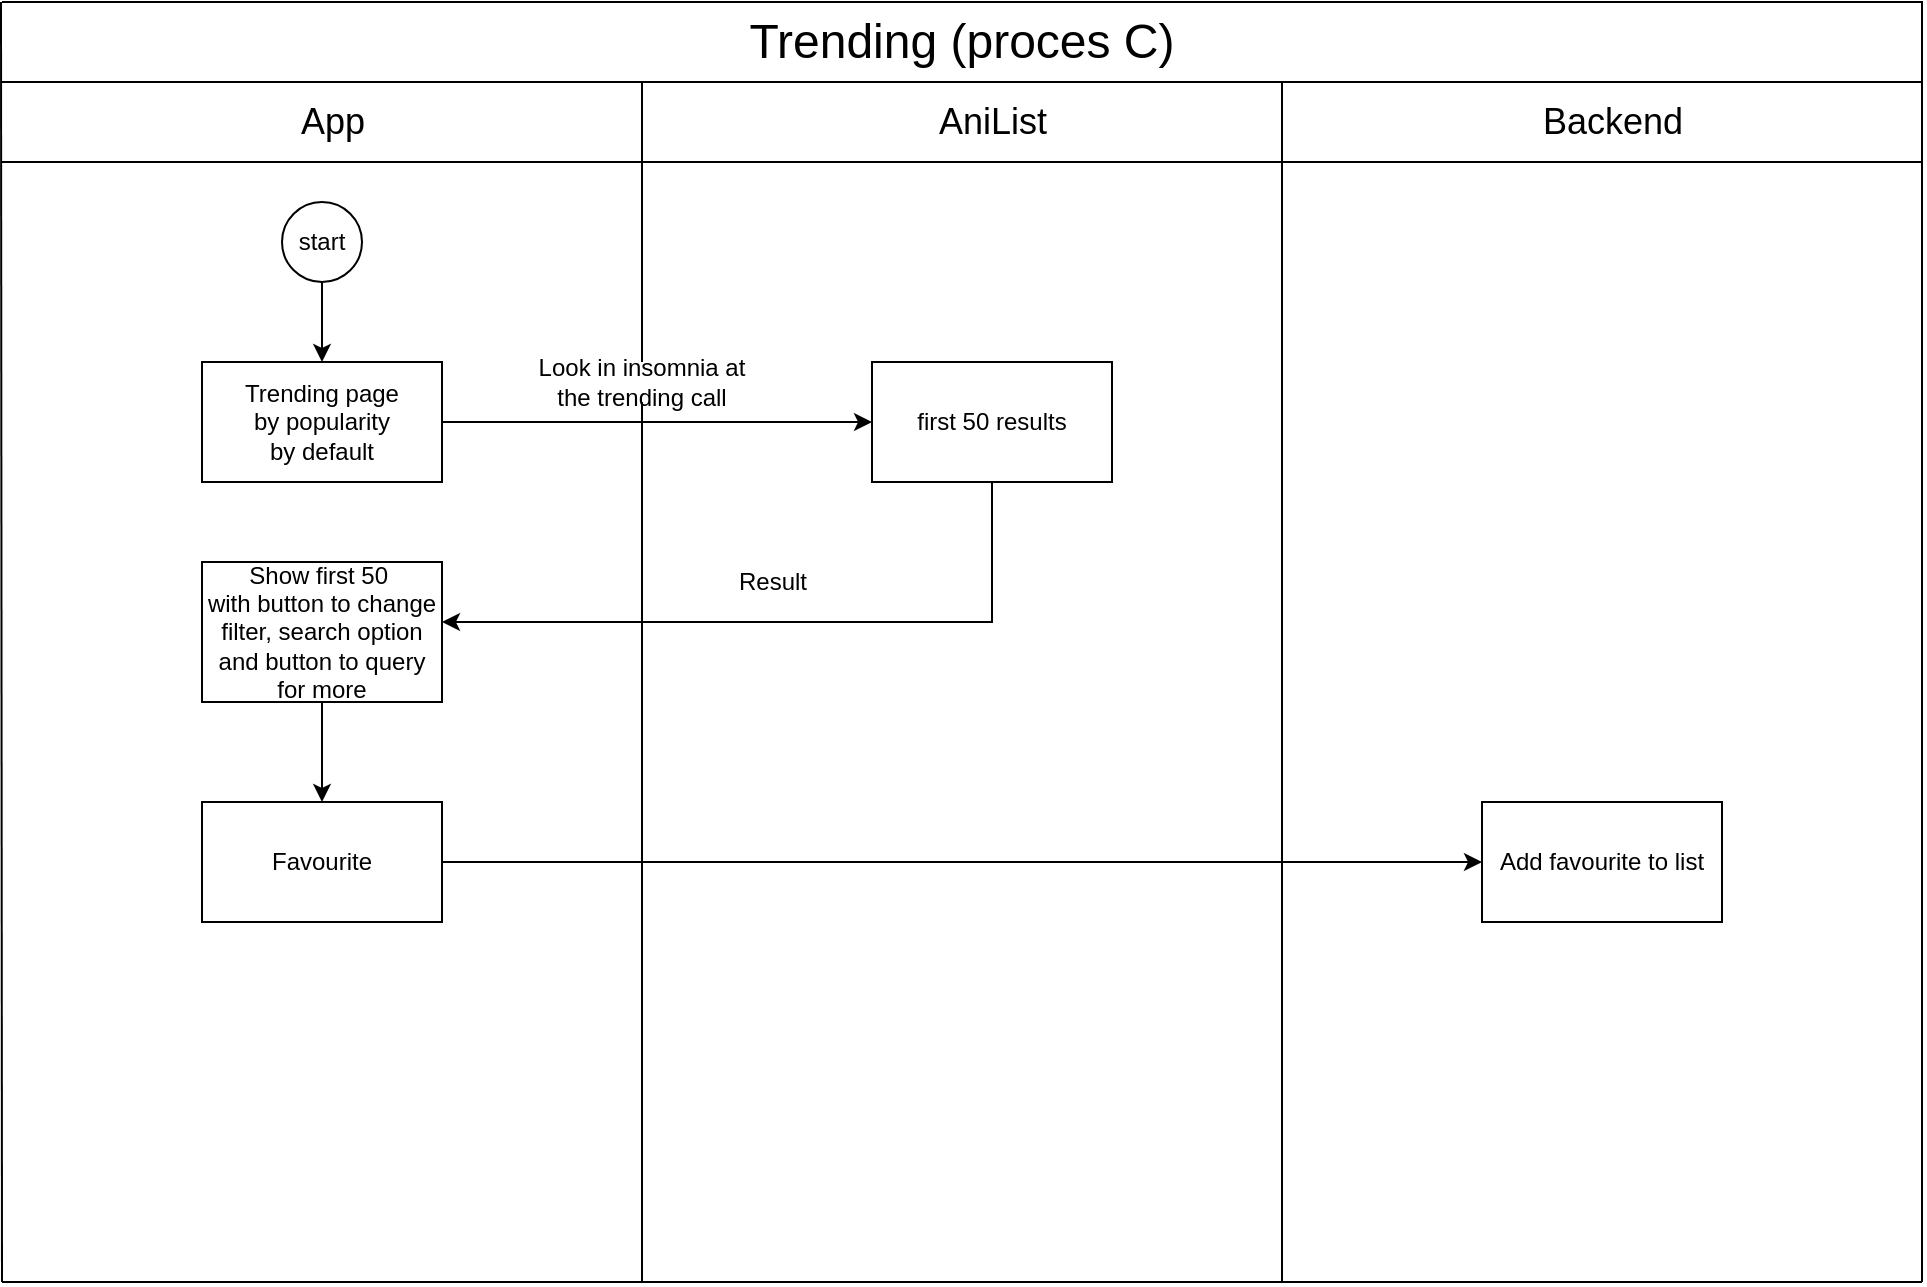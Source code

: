 <mxfile version="13.7.7" type="device"><diagram id="v0Ed7tohOzvEmfULjwWP" name="Page-1"><mxGraphModel dx="2062" dy="1073" grid="1" gridSize="10" guides="1" tooltips="1" connect="1" arrows="1" fold="1" page="1" pageScale="1" pageWidth="827" pageHeight="1169" math="0" shadow="0"><root><mxCell id="0"/><mxCell id="1" parent="0"/><mxCell id="x1NWlPdGHe-1Unt2VoEV-7" value="&lt;font style=&quot;font-size: 24px&quot;&gt;Trending (proces C)&lt;/font&gt;" style="text;html=1;strokeColor=none;fillColor=none;align=center;verticalAlign=middle;whiteSpace=wrap;rounded=0;" vertex="1" parent="1"><mxGeometry x="490" y="140" width="220" height="40" as="geometry"/></mxCell><mxCell id="x1NWlPdGHe-1Unt2VoEV-12" value="" style="endArrow=none;html=1;" edge="1" parent="1"><mxGeometry width="50" height="50" relative="1" as="geometry"><mxPoint x="120" y="780" as="sourcePoint"/><mxPoint x="119.5" y="140" as="targetPoint"/></mxGeometry></mxCell><mxCell id="x1NWlPdGHe-1Unt2VoEV-19" value="" style="edgeStyle=orthogonalEdgeStyle;rounded=0;orthogonalLoop=1;jettySize=auto;html=1;" edge="1" parent="1" source="x1NWlPdGHe-1Unt2VoEV-13"><mxGeometry relative="1" as="geometry"><mxPoint x="280" y="320" as="targetPoint"/></mxGeometry></mxCell><mxCell id="x1NWlPdGHe-1Unt2VoEV-13" value="start" style="ellipse;whiteSpace=wrap;html=1;aspect=fixed;" vertex="1" parent="1"><mxGeometry x="260" y="240" width="40" height="40" as="geometry"/></mxCell><mxCell id="x1NWlPdGHe-1Unt2VoEV-14" value="" style="endArrow=none;html=1;" edge="1" parent="1"><mxGeometry width="50" height="50" relative="1" as="geometry"><mxPoint x="760" y="140" as="sourcePoint"/><mxPoint x="120" y="140" as="targetPoint"/></mxGeometry></mxCell><mxCell id="x1NWlPdGHe-1Unt2VoEV-15" value="" style="endArrow=none;html=1;" edge="1" parent="1"><mxGeometry width="50" height="50" relative="1" as="geometry"><mxPoint x="760" y="780" as="sourcePoint"/><mxPoint x="760" y="180" as="targetPoint"/></mxGeometry></mxCell><mxCell id="x1NWlPdGHe-1Unt2VoEV-16" value="" style="endArrow=none;html=1;" edge="1" parent="1" source="x1NWlPdGHe-1Unt2VoEV-45"><mxGeometry width="50" height="50" relative="1" as="geometry"><mxPoint x="440" y="600" as="sourcePoint"/><mxPoint x="440" y="180" as="targetPoint"/></mxGeometry></mxCell><mxCell id="x1NWlPdGHe-1Unt2VoEV-17" value="" style="endArrow=none;html=1;" edge="1" parent="1"><mxGeometry width="50" height="50" relative="1" as="geometry"><mxPoint x="120" y="180" as="sourcePoint"/><mxPoint x="760" y="180" as="targetPoint"/></mxGeometry></mxCell><mxCell id="x1NWlPdGHe-1Unt2VoEV-20" value="" style="endArrow=none;html=1;" edge="1" parent="1"><mxGeometry width="50" height="50" relative="1" as="geometry"><mxPoint x="120" y="220" as="sourcePoint"/><mxPoint x="760" y="220" as="targetPoint"/></mxGeometry></mxCell><mxCell id="x1NWlPdGHe-1Unt2VoEV-23" value="&lt;span style=&quot;font-size: 18px&quot;&gt;App&lt;/span&gt;" style="text;html=1;align=center;verticalAlign=middle;resizable=0;points=[];autosize=0;rotation=0;" vertex="1" parent="1"><mxGeometry x="260" y="190" width="50" height="20" as="geometry"/></mxCell><mxCell id="x1NWlPdGHe-1Unt2VoEV-24" value="&lt;span style=&quot;font-size: 18px&quot;&gt;Backend&lt;/span&gt;" style="text;html=1;align=center;verticalAlign=middle;resizable=0;points=[];autosize=0;rotation=0;" vertex="1" parent="1"><mxGeometry x="900" y="190" width="50" height="20" as="geometry"/></mxCell><mxCell id="x1NWlPdGHe-1Unt2VoEV-35" value="" style="endArrow=none;html=1;" edge="1" parent="1"><mxGeometry width="50" height="50" relative="1" as="geometry"><mxPoint x="120" y="780" as="sourcePoint"/><mxPoint x="1080" y="780" as="targetPoint"/></mxGeometry></mxCell><mxCell id="x1NWlPdGHe-1Unt2VoEV-36" value="" style="endArrow=none;html=1;" edge="1" parent="1"><mxGeometry width="50" height="50" relative="1" as="geometry"><mxPoint x="760" y="220" as="sourcePoint"/><mxPoint x="1080" y="220" as="targetPoint"/></mxGeometry></mxCell><mxCell id="x1NWlPdGHe-1Unt2VoEV-37" value="" style="endArrow=none;html=1;rounded=0;" edge="1" parent="1"><mxGeometry width="50" height="50" relative="1" as="geometry"><mxPoint x="1080" y="600" as="sourcePoint"/><mxPoint x="1080" y="220" as="targetPoint"/><Array as="points"><mxPoint x="1080" y="780"/><mxPoint x="1080" y="600"/></Array></mxGeometry></mxCell><mxCell id="x1NWlPdGHe-1Unt2VoEV-39" value="" style="endArrow=none;html=1;rounded=0;" edge="1" parent="1"><mxGeometry width="50" height="50" relative="1" as="geometry"><mxPoint x="1080" y="220" as="sourcePoint"/><mxPoint x="760" y="140" as="targetPoint"/><Array as="points"><mxPoint x="1080" y="140"/></Array></mxGeometry></mxCell><mxCell id="x1NWlPdGHe-1Unt2VoEV-40" value="" style="endArrow=none;html=1;" edge="1" parent="1"><mxGeometry width="50" height="50" relative="1" as="geometry"><mxPoint x="760" y="180" as="sourcePoint"/><mxPoint x="1080" y="180" as="targetPoint"/></mxGeometry></mxCell><mxCell id="x1NWlPdGHe-1Unt2VoEV-41" value="&lt;font style=&quot;font-size: 18px&quot;&gt;AniList&lt;/font&gt;" style="text;html=1;align=center;verticalAlign=middle;resizable=0;points=[];autosize=1;" vertex="1" parent="1"><mxGeometry x="580" y="190" width="70" height="20" as="geometry"/></mxCell><mxCell id="x1NWlPdGHe-1Unt2VoEV-44" value="" style="edgeStyle=orthogonalEdgeStyle;rounded=0;orthogonalLoop=1;jettySize=auto;html=1;" edge="1" parent="1" source="x1NWlPdGHe-1Unt2VoEV-42" target="x1NWlPdGHe-1Unt2VoEV-43"><mxGeometry relative="1" as="geometry"/></mxCell><mxCell id="x1NWlPdGHe-1Unt2VoEV-42" value="Trending page&lt;br&gt;by popularity&lt;br&gt;by default" style="rounded=0;whiteSpace=wrap;html=1;" vertex="1" parent="1"><mxGeometry x="220" y="320" width="120" height="60" as="geometry"/></mxCell><mxCell id="x1NWlPdGHe-1Unt2VoEV-48" value="" style="edgeStyle=orthogonalEdgeStyle;rounded=0;orthogonalLoop=1;jettySize=auto;html=1;" edge="1" parent="1" source="x1NWlPdGHe-1Unt2VoEV-43" target="x1NWlPdGHe-1Unt2VoEV-47"><mxGeometry relative="1" as="geometry"><Array as="points"><mxPoint x="615" y="450"/></Array></mxGeometry></mxCell><mxCell id="x1NWlPdGHe-1Unt2VoEV-43" value="first 50 results" style="whiteSpace=wrap;html=1;rounded=0;" vertex="1" parent="1"><mxGeometry x="555" y="320" width="120" height="60" as="geometry"/></mxCell><mxCell id="x1NWlPdGHe-1Unt2VoEV-45" value="Look in insomnia at the trending call" style="text;html=1;strokeColor=none;fillColor=none;align=center;verticalAlign=middle;whiteSpace=wrap;rounded=0;" vertex="1" parent="1"><mxGeometry x="380" y="320" width="120" height="20" as="geometry"/></mxCell><mxCell id="x1NWlPdGHe-1Unt2VoEV-46" value="" style="endArrow=none;html=1;" edge="1" parent="1" target="x1NWlPdGHe-1Unt2VoEV-45"><mxGeometry width="50" height="50" relative="1" as="geometry"><mxPoint x="440" y="780" as="sourcePoint"/><mxPoint x="440" y="180" as="targetPoint"/></mxGeometry></mxCell><mxCell id="x1NWlPdGHe-1Unt2VoEV-51" value="" style="edgeStyle=orthogonalEdgeStyle;rounded=0;orthogonalLoop=1;jettySize=auto;html=1;" edge="1" parent="1" source="x1NWlPdGHe-1Unt2VoEV-47" target="x1NWlPdGHe-1Unt2VoEV-50"><mxGeometry relative="1" as="geometry"/></mxCell><mxCell id="x1NWlPdGHe-1Unt2VoEV-47" value="Show first 50&amp;nbsp;&lt;br&gt;with button to change filter, search option and button to query for more" style="whiteSpace=wrap;html=1;rounded=0;" vertex="1" parent="1"><mxGeometry x="220" y="420" width="120" height="70" as="geometry"/></mxCell><mxCell id="x1NWlPdGHe-1Unt2VoEV-49" value="Result" style="text;html=1;align=center;verticalAlign=middle;resizable=0;points=[];autosize=1;" vertex="1" parent="1"><mxGeometry x="480" y="420" width="50" height="20" as="geometry"/></mxCell><mxCell id="x1NWlPdGHe-1Unt2VoEV-53" value="" style="edgeStyle=orthogonalEdgeStyle;rounded=0;orthogonalLoop=1;jettySize=auto;html=1;" edge="1" parent="1" source="x1NWlPdGHe-1Unt2VoEV-50" target="x1NWlPdGHe-1Unt2VoEV-52"><mxGeometry relative="1" as="geometry"/></mxCell><mxCell id="x1NWlPdGHe-1Unt2VoEV-50" value="Favourite" style="whiteSpace=wrap;html=1;rounded=0;" vertex="1" parent="1"><mxGeometry x="220" y="540" width="120" height="60" as="geometry"/></mxCell><mxCell id="x1NWlPdGHe-1Unt2VoEV-52" value="Add favourite to list" style="whiteSpace=wrap;html=1;rounded=0;" vertex="1" parent="1"><mxGeometry x="860" y="540" width="120" height="60" as="geometry"/></mxCell></root></mxGraphModel></diagram></mxfile>
